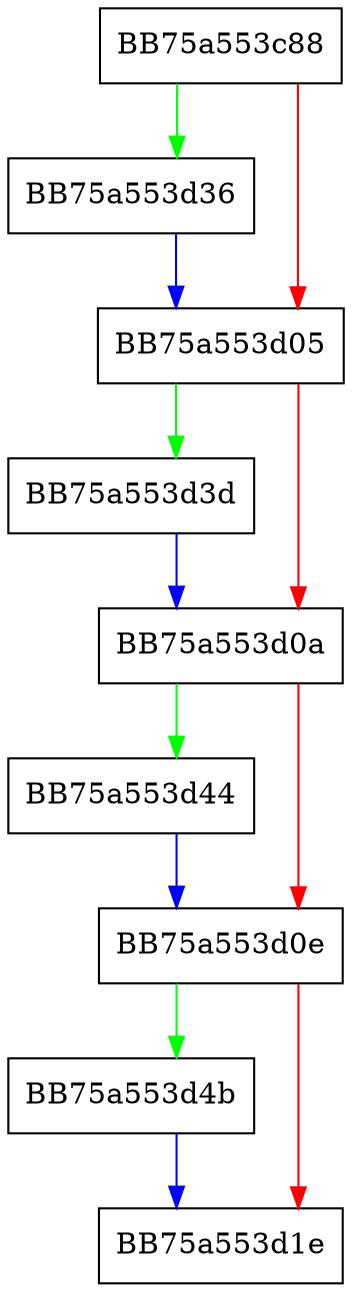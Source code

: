 digraph nUFSP_eadata {
  node [shape="box"];
  graph [splines=ortho];
  BB75a553c88 -> BB75a553d36 [color="green"];
  BB75a553c88 -> BB75a553d05 [color="red"];
  BB75a553d05 -> BB75a553d3d [color="green"];
  BB75a553d05 -> BB75a553d0a [color="red"];
  BB75a553d0a -> BB75a553d44 [color="green"];
  BB75a553d0a -> BB75a553d0e [color="red"];
  BB75a553d0e -> BB75a553d4b [color="green"];
  BB75a553d0e -> BB75a553d1e [color="red"];
  BB75a553d36 -> BB75a553d05 [color="blue"];
  BB75a553d3d -> BB75a553d0a [color="blue"];
  BB75a553d44 -> BB75a553d0e [color="blue"];
  BB75a553d4b -> BB75a553d1e [color="blue"];
}